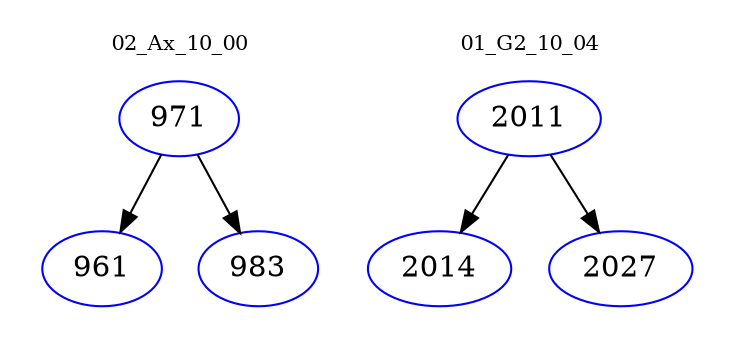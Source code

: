 digraph{
subgraph cluster_0 {
color = white
label = "02_Ax_10_00";
fontsize=10;
T0_971 [label="971", color="blue"]
T0_971 -> T0_961 [color="black"]
T0_961 [label="961", color="blue"]
T0_971 -> T0_983 [color="black"]
T0_983 [label="983", color="blue"]
}
subgraph cluster_1 {
color = white
label = "01_G2_10_04";
fontsize=10;
T1_2011 [label="2011", color="blue"]
T1_2011 -> T1_2014 [color="black"]
T1_2014 [label="2014", color="blue"]
T1_2011 -> T1_2027 [color="black"]
T1_2027 [label="2027", color="blue"]
}
}
